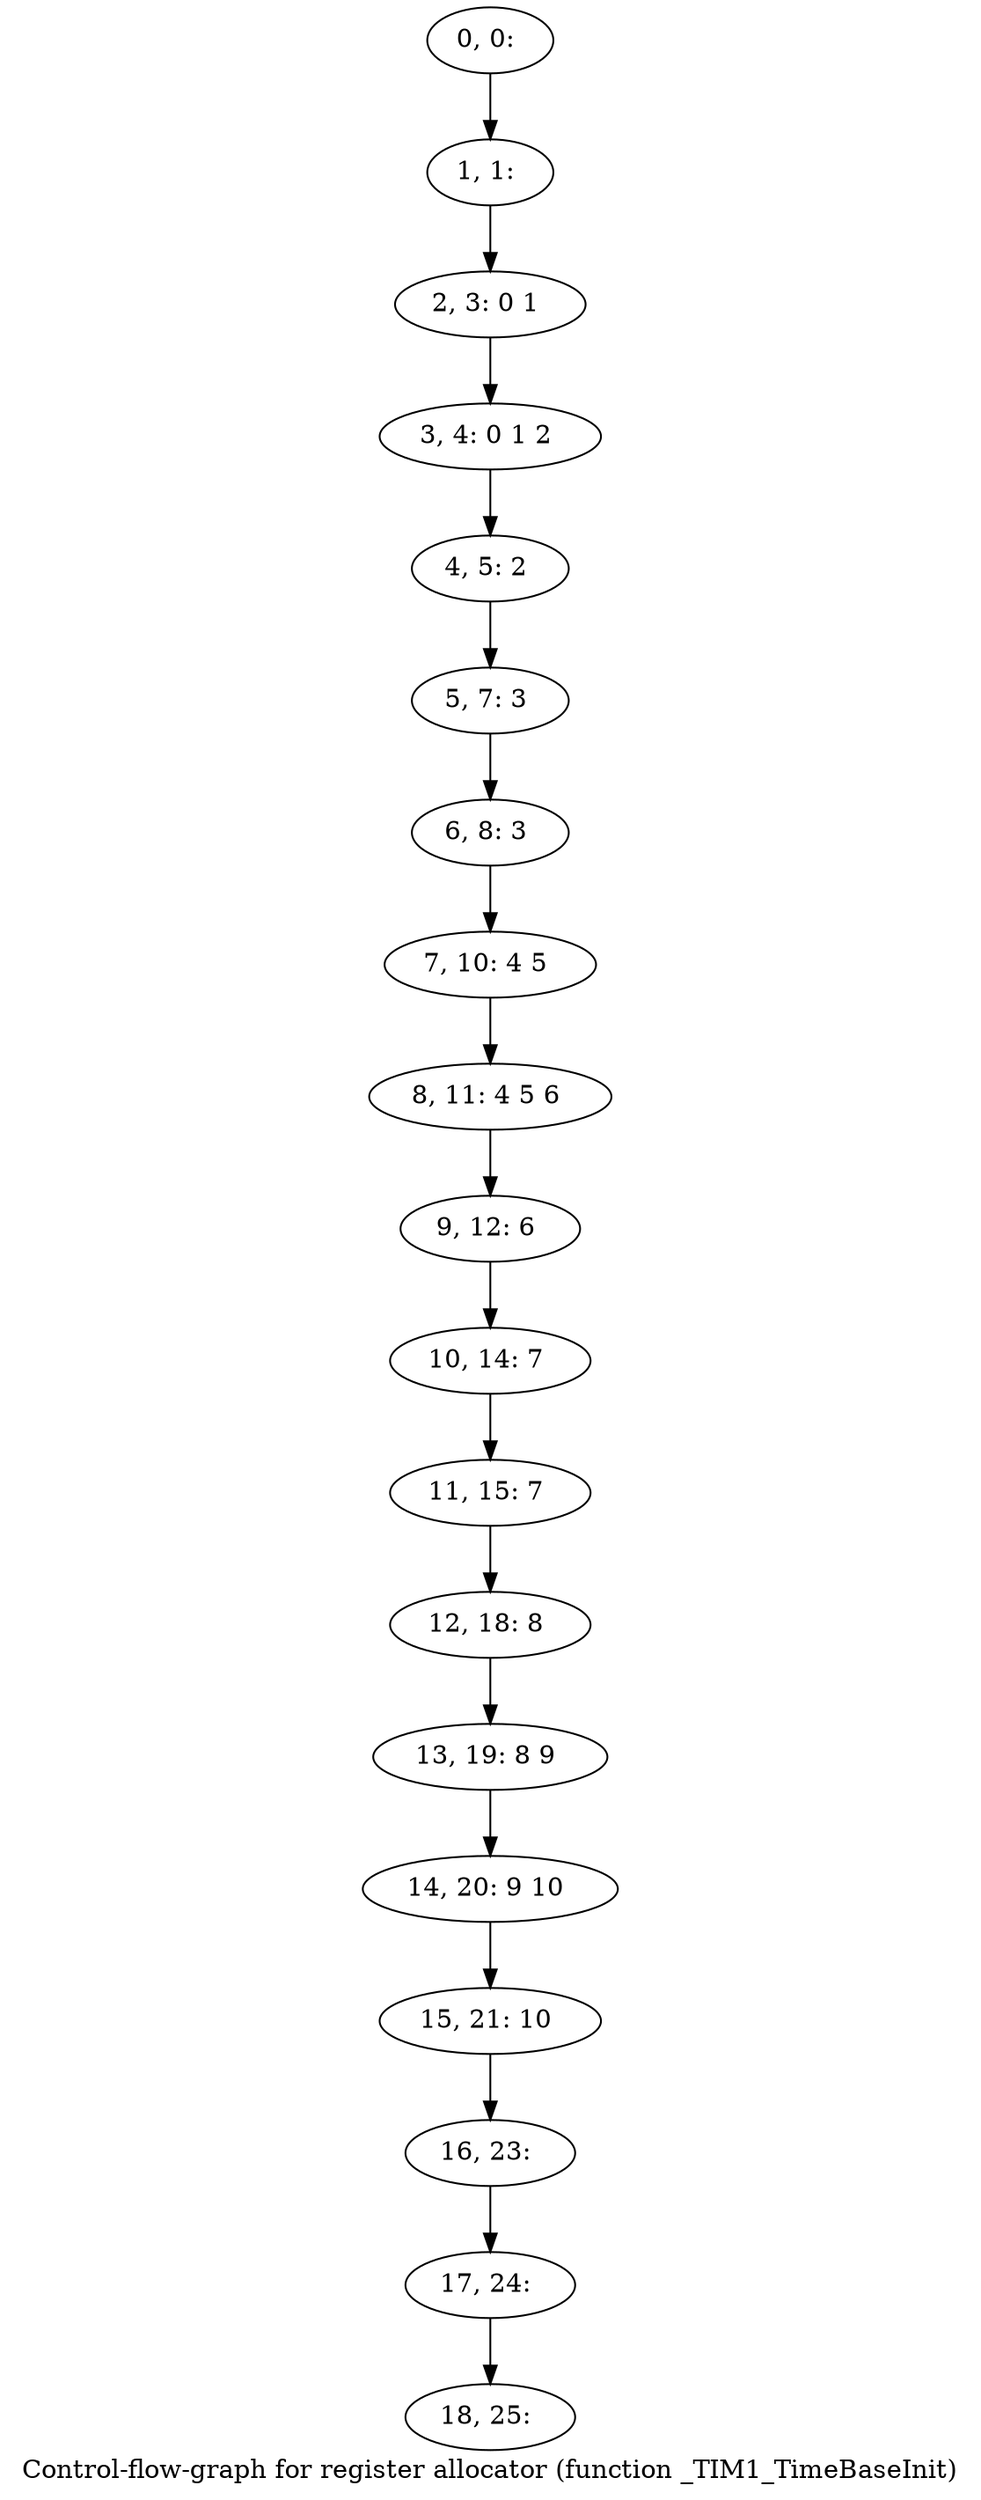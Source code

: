digraph G {
graph [label="Control-flow-graph for register allocator (function _TIM1_TimeBaseInit)"]
0[label="0, 0: "];
1[label="1, 1: "];
2[label="2, 3: 0 1 "];
3[label="3, 4: 0 1 2 "];
4[label="4, 5: 2 "];
5[label="5, 7: 3 "];
6[label="6, 8: 3 "];
7[label="7, 10: 4 5 "];
8[label="8, 11: 4 5 6 "];
9[label="9, 12: 6 "];
10[label="10, 14: 7 "];
11[label="11, 15: 7 "];
12[label="12, 18: 8 "];
13[label="13, 19: 8 9 "];
14[label="14, 20: 9 10 "];
15[label="15, 21: 10 "];
16[label="16, 23: "];
17[label="17, 24: "];
18[label="18, 25: "];
0->1 ;
1->2 ;
2->3 ;
3->4 ;
4->5 ;
5->6 ;
6->7 ;
7->8 ;
8->9 ;
9->10 ;
10->11 ;
11->12 ;
12->13 ;
13->14 ;
14->15 ;
15->16 ;
16->17 ;
17->18 ;
}
